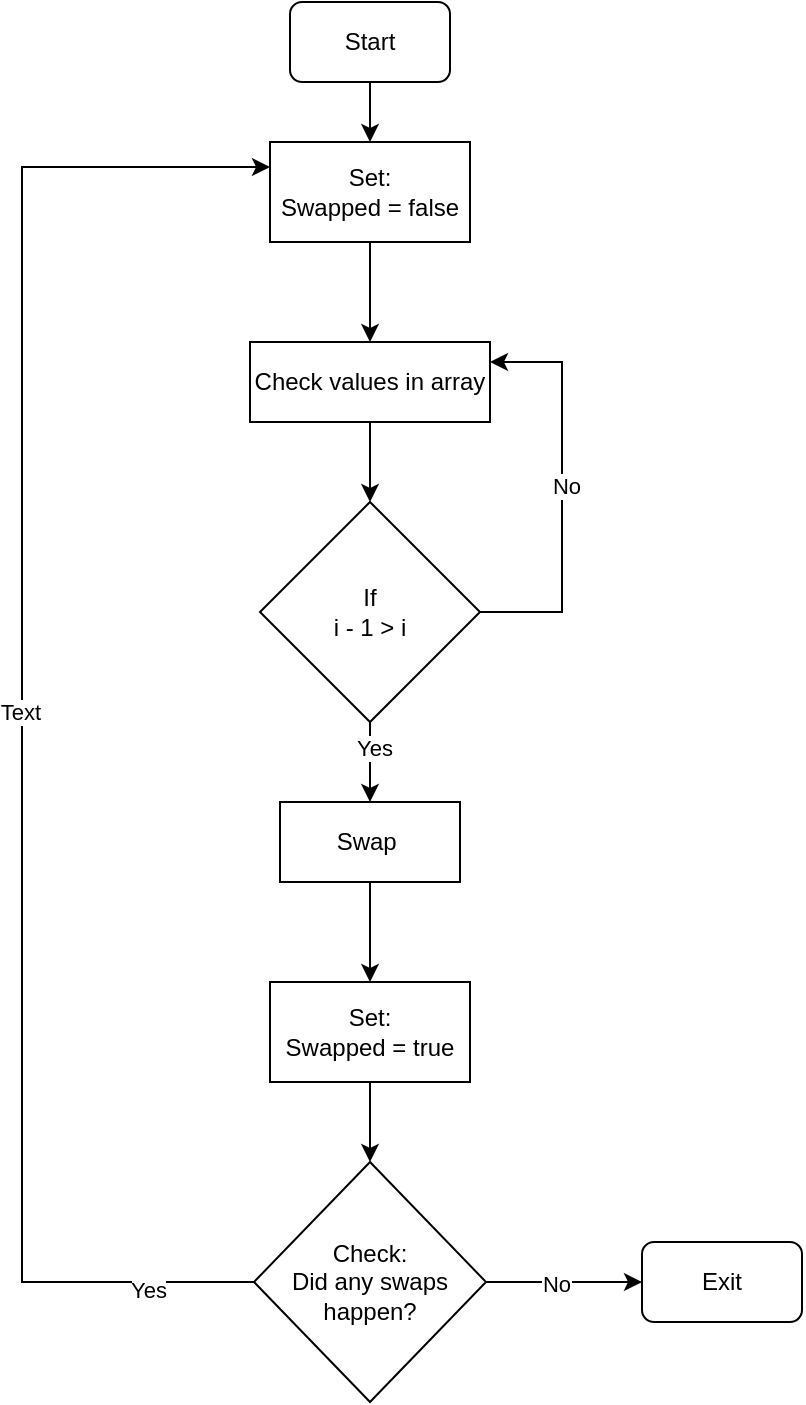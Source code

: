 <mxfile version="28.2.7">
  <diagram name="Side-1" id="vEcb7r1FbkoAgVDQ-KZY">
    <mxGraphModel dx="1426" dy="841" grid="1" gridSize="10" guides="1" tooltips="1" connect="1" arrows="1" fold="1" page="1" pageScale="1" pageWidth="827" pageHeight="1169" math="0" shadow="0">
      <root>
        <mxCell id="0" />
        <mxCell id="1" parent="0" />
        <mxCell id="oGrh0OWKbj5qWVAnwJxL-4" value="" style="edgeStyle=orthogonalEdgeStyle;rounded=0;orthogonalLoop=1;jettySize=auto;html=1;" edge="1" parent="1" source="oGrh0OWKbj5qWVAnwJxL-1" target="oGrh0OWKbj5qWVAnwJxL-3">
          <mxGeometry relative="1" as="geometry" />
        </mxCell>
        <mxCell id="oGrh0OWKbj5qWVAnwJxL-1" value="Start" style="rounded=1;whiteSpace=wrap;html=1;" vertex="1" parent="1">
          <mxGeometry x="334" y="30" width="80" height="40" as="geometry" />
        </mxCell>
        <mxCell id="oGrh0OWKbj5qWVAnwJxL-6" value="" style="edgeStyle=orthogonalEdgeStyle;rounded=0;orthogonalLoop=1;jettySize=auto;html=1;" edge="1" parent="1" source="oGrh0OWKbj5qWVAnwJxL-3" target="oGrh0OWKbj5qWVAnwJxL-5">
          <mxGeometry relative="1" as="geometry" />
        </mxCell>
        <mxCell id="oGrh0OWKbj5qWVAnwJxL-3" value="Set:&lt;br&gt;Swapped = false" style="rounded=0;whiteSpace=wrap;html=1;" vertex="1" parent="1">
          <mxGeometry x="324" y="100" width="100" height="50" as="geometry" />
        </mxCell>
        <mxCell id="oGrh0OWKbj5qWVAnwJxL-8" value="" style="edgeStyle=orthogonalEdgeStyle;rounded=0;orthogonalLoop=1;jettySize=auto;html=1;" edge="1" parent="1" source="oGrh0OWKbj5qWVAnwJxL-5" target="oGrh0OWKbj5qWVAnwJxL-7">
          <mxGeometry relative="1" as="geometry" />
        </mxCell>
        <mxCell id="oGrh0OWKbj5qWVAnwJxL-5" value="Check values in array" style="rounded=0;whiteSpace=wrap;html=1;" vertex="1" parent="1">
          <mxGeometry x="314" y="200" width="120" height="40" as="geometry" />
        </mxCell>
        <mxCell id="oGrh0OWKbj5qWVAnwJxL-9" style="edgeStyle=orthogonalEdgeStyle;rounded=0;orthogonalLoop=1;jettySize=auto;html=1;exitX=1;exitY=0.5;exitDx=0;exitDy=0;entryX=1;entryY=0.25;entryDx=0;entryDy=0;" edge="1" parent="1" source="oGrh0OWKbj5qWVAnwJxL-7" target="oGrh0OWKbj5qWVAnwJxL-5">
          <mxGeometry relative="1" as="geometry">
            <Array as="points">
              <mxPoint x="470" y="335" />
              <mxPoint x="470" y="210" />
            </Array>
          </mxGeometry>
        </mxCell>
        <mxCell id="oGrh0OWKbj5qWVAnwJxL-10" value="No" style="edgeLabel;html=1;align=center;verticalAlign=middle;resizable=0;points=[];" vertex="1" connectable="0" parent="oGrh0OWKbj5qWVAnwJxL-9">
          <mxGeometry x="0.03" y="-2" relative="1" as="geometry">
            <mxPoint as="offset" />
          </mxGeometry>
        </mxCell>
        <mxCell id="oGrh0OWKbj5qWVAnwJxL-12" value="" style="edgeStyle=orthogonalEdgeStyle;rounded=0;orthogonalLoop=1;jettySize=auto;html=1;" edge="1" parent="1" source="oGrh0OWKbj5qWVAnwJxL-7" target="oGrh0OWKbj5qWVAnwJxL-11">
          <mxGeometry relative="1" as="geometry" />
        </mxCell>
        <mxCell id="oGrh0OWKbj5qWVAnwJxL-13" value="Yes" style="edgeLabel;html=1;align=center;verticalAlign=middle;resizable=0;points=[];" vertex="1" connectable="0" parent="oGrh0OWKbj5qWVAnwJxL-12">
          <mxGeometry x="-0.35" y="2" relative="1" as="geometry">
            <mxPoint as="offset" />
          </mxGeometry>
        </mxCell>
        <mxCell id="oGrh0OWKbj5qWVAnwJxL-7" value="If&lt;br&gt;i - 1 &amp;gt; i" style="rhombus;whiteSpace=wrap;html=1;" vertex="1" parent="1">
          <mxGeometry x="319" y="280" width="110" height="110" as="geometry" />
        </mxCell>
        <mxCell id="oGrh0OWKbj5qWVAnwJxL-16" value="" style="edgeStyle=orthogonalEdgeStyle;rounded=0;orthogonalLoop=1;jettySize=auto;html=1;" edge="1" parent="1" source="oGrh0OWKbj5qWVAnwJxL-11" target="oGrh0OWKbj5qWVAnwJxL-15">
          <mxGeometry relative="1" as="geometry" />
        </mxCell>
        <mxCell id="oGrh0OWKbj5qWVAnwJxL-11" value="Swap&amp;nbsp;" style="rounded=0;whiteSpace=wrap;html=1;" vertex="1" parent="1">
          <mxGeometry x="329" y="430" width="90" height="40" as="geometry" />
        </mxCell>
        <mxCell id="oGrh0OWKbj5qWVAnwJxL-18" value="" style="edgeStyle=orthogonalEdgeStyle;rounded=0;orthogonalLoop=1;jettySize=auto;html=1;" edge="1" parent="1" source="oGrh0OWKbj5qWVAnwJxL-15" target="oGrh0OWKbj5qWVAnwJxL-17">
          <mxGeometry relative="1" as="geometry" />
        </mxCell>
        <mxCell id="oGrh0OWKbj5qWVAnwJxL-15" value="Set:&lt;br&gt;Swapped = true" style="rounded=0;whiteSpace=wrap;html=1;" vertex="1" parent="1">
          <mxGeometry x="324" y="520" width="100" height="50" as="geometry" />
        </mxCell>
        <mxCell id="oGrh0OWKbj5qWVAnwJxL-20" value="" style="edgeStyle=orthogonalEdgeStyle;rounded=0;orthogonalLoop=1;jettySize=auto;html=1;" edge="1" parent="1" source="oGrh0OWKbj5qWVAnwJxL-17" target="oGrh0OWKbj5qWVAnwJxL-19">
          <mxGeometry relative="1" as="geometry" />
        </mxCell>
        <mxCell id="oGrh0OWKbj5qWVAnwJxL-21" value="No" style="edgeLabel;html=1;align=center;verticalAlign=middle;resizable=0;points=[];" vertex="1" connectable="0" parent="oGrh0OWKbj5qWVAnwJxL-20">
          <mxGeometry x="-0.103" y="-1" relative="1" as="geometry">
            <mxPoint as="offset" />
          </mxGeometry>
        </mxCell>
        <mxCell id="oGrh0OWKbj5qWVAnwJxL-22" style="edgeStyle=orthogonalEdgeStyle;rounded=0;orthogonalLoop=1;jettySize=auto;html=1;exitX=0;exitY=0.5;exitDx=0;exitDy=0;entryX=0;entryY=0.25;entryDx=0;entryDy=0;" edge="1" parent="1" source="oGrh0OWKbj5qWVAnwJxL-17" target="oGrh0OWKbj5qWVAnwJxL-3">
          <mxGeometry relative="1" as="geometry">
            <Array as="points">
              <mxPoint x="200" y="670" />
              <mxPoint x="200" y="113" />
            </Array>
          </mxGeometry>
        </mxCell>
        <mxCell id="oGrh0OWKbj5qWVAnwJxL-23" value="Text" style="edgeLabel;html=1;align=center;verticalAlign=middle;resizable=0;points=[];" vertex="1" connectable="0" parent="oGrh0OWKbj5qWVAnwJxL-22">
          <mxGeometry x="0.006" y="1" relative="1" as="geometry">
            <mxPoint as="offset" />
          </mxGeometry>
        </mxCell>
        <mxCell id="oGrh0OWKbj5qWVAnwJxL-25" value="Yes" style="edgeLabel;html=1;align=center;verticalAlign=middle;resizable=0;points=[];" vertex="1" connectable="0" parent="oGrh0OWKbj5qWVAnwJxL-22">
          <mxGeometry x="-0.867" y="4" relative="1" as="geometry">
            <mxPoint as="offset" />
          </mxGeometry>
        </mxCell>
        <mxCell id="oGrh0OWKbj5qWVAnwJxL-17" value="Check:&lt;br&gt;Did any swaps happen?" style="rhombus;whiteSpace=wrap;html=1;" vertex="1" parent="1">
          <mxGeometry x="316" y="610" width="116" height="120" as="geometry" />
        </mxCell>
        <mxCell id="oGrh0OWKbj5qWVAnwJxL-19" value="Exit" style="rounded=1;whiteSpace=wrap;html=1;" vertex="1" parent="1">
          <mxGeometry x="510" y="650" width="80" height="40" as="geometry" />
        </mxCell>
      </root>
    </mxGraphModel>
  </diagram>
</mxfile>
